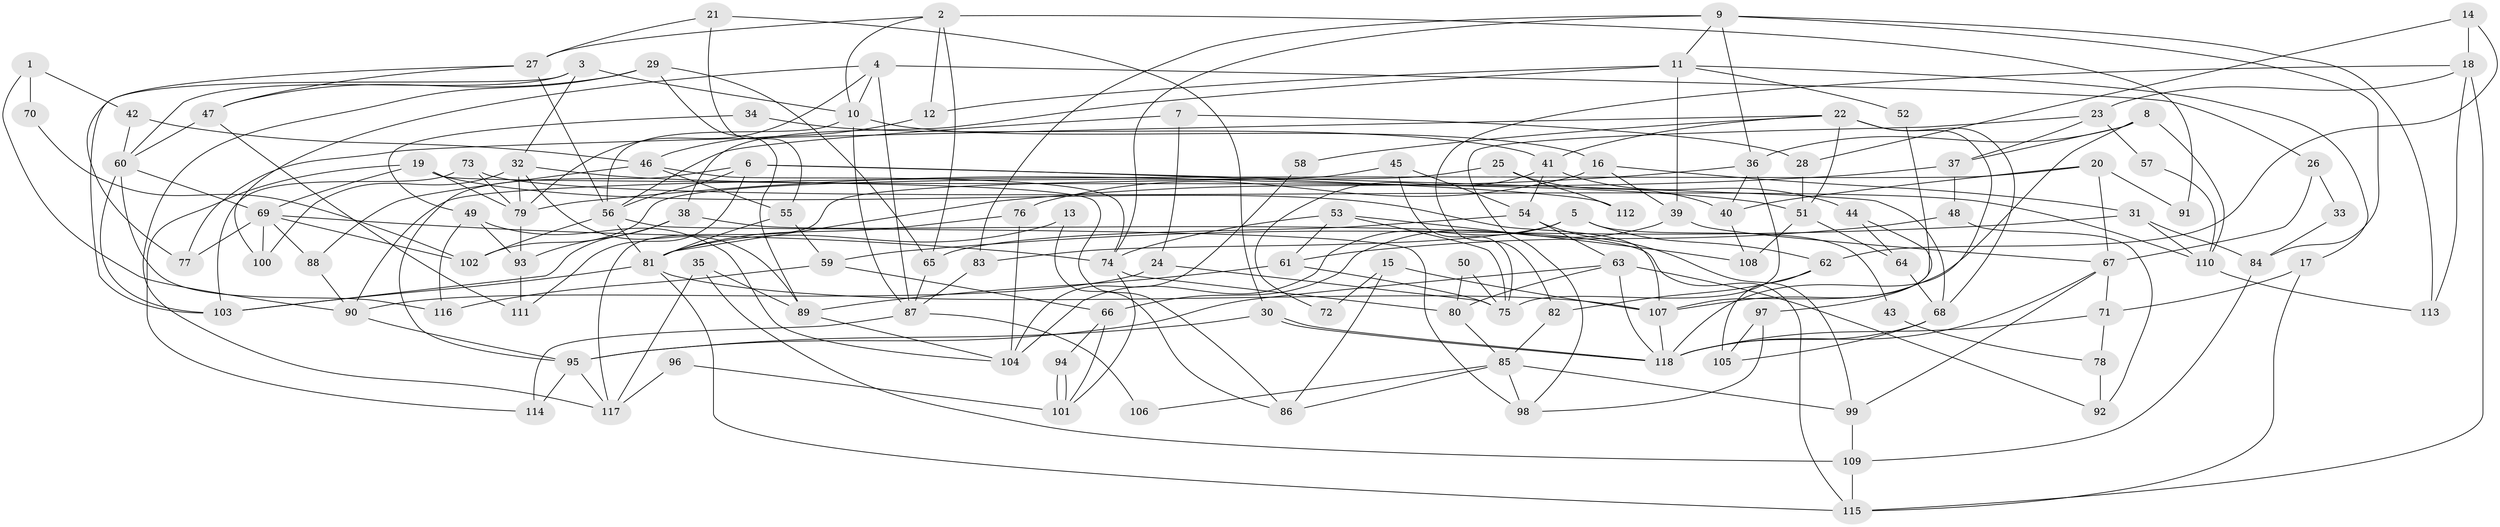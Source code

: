 // Generated by graph-tools (version 1.1) at 2025/11/02/27/25 16:11:23]
// undirected, 118 vertices, 236 edges
graph export_dot {
graph [start="1"]
  node [color=gray90,style=filled];
  1;
  2;
  3;
  4;
  5;
  6;
  7;
  8;
  9;
  10;
  11;
  12;
  13;
  14;
  15;
  16;
  17;
  18;
  19;
  20;
  21;
  22;
  23;
  24;
  25;
  26;
  27;
  28;
  29;
  30;
  31;
  32;
  33;
  34;
  35;
  36;
  37;
  38;
  39;
  40;
  41;
  42;
  43;
  44;
  45;
  46;
  47;
  48;
  49;
  50;
  51;
  52;
  53;
  54;
  55;
  56;
  57;
  58;
  59;
  60;
  61;
  62;
  63;
  64;
  65;
  66;
  67;
  68;
  69;
  70;
  71;
  72;
  73;
  74;
  75;
  76;
  77;
  78;
  79;
  80;
  81;
  82;
  83;
  84;
  85;
  86;
  87;
  88;
  89;
  90;
  91;
  92;
  93;
  94;
  95;
  96;
  97;
  98;
  99;
  100;
  101;
  102;
  103;
  104;
  105;
  106;
  107;
  108;
  109;
  110;
  111;
  112;
  113;
  114;
  115;
  116;
  117;
  118;
  1 -- 42;
  1 -- 90;
  1 -- 70;
  2 -- 65;
  2 -- 27;
  2 -- 10;
  2 -- 12;
  2 -- 91;
  3 -- 32;
  3 -- 10;
  3 -- 60;
  3 -- 103;
  4 -- 10;
  4 -- 87;
  4 -- 26;
  4 -- 79;
  4 -- 100;
  5 -- 104;
  5 -- 62;
  5 -- 43;
  5 -- 83;
  6 -- 56;
  6 -- 68;
  6 -- 95;
  6 -- 111;
  6 -- 112;
  7 -- 24;
  7 -- 56;
  7 -- 28;
  8 -- 36;
  8 -- 37;
  8 -- 107;
  8 -- 110;
  9 -- 11;
  9 -- 36;
  9 -- 74;
  9 -- 83;
  9 -- 84;
  9 -- 113;
  10 -- 56;
  10 -- 16;
  10 -- 87;
  11 -- 39;
  11 -- 38;
  11 -- 12;
  11 -- 17;
  11 -- 52;
  12 -- 46;
  13 -- 86;
  13 -- 81;
  14 -- 28;
  14 -- 18;
  14 -- 62;
  15 -- 86;
  15 -- 107;
  15 -- 72;
  16 -- 31;
  16 -- 39;
  16 -- 76;
  17 -- 71;
  17 -- 115;
  18 -- 113;
  18 -- 115;
  18 -- 23;
  18 -- 82;
  19 -- 107;
  19 -- 114;
  19 -- 69;
  19 -- 79;
  19 -- 86;
  20 -- 90;
  20 -- 67;
  20 -- 40;
  20 -- 91;
  21 -- 27;
  21 -- 55;
  21 -- 30;
  22 -- 41;
  22 -- 118;
  22 -- 51;
  22 -- 58;
  22 -- 68;
  22 -- 77;
  23 -- 98;
  23 -- 37;
  23 -- 57;
  24 -- 90;
  24 -- 75;
  25 -- 40;
  25 -- 102;
  25 -- 112;
  26 -- 67;
  26 -- 33;
  27 -- 47;
  27 -- 77;
  27 -- 56;
  28 -- 51;
  29 -- 117;
  29 -- 47;
  29 -- 65;
  29 -- 89;
  30 -- 118;
  30 -- 118;
  30 -- 95;
  31 -- 84;
  31 -- 110;
  31 -- 59;
  32 -- 100;
  32 -- 79;
  32 -- 51;
  32 -- 89;
  33 -- 84;
  34 -- 49;
  34 -- 41;
  35 -- 89;
  35 -- 109;
  35 -- 117;
  36 -- 81;
  36 -- 40;
  36 -- 75;
  37 -- 79;
  37 -- 48;
  38 -- 103;
  38 -- 115;
  38 -- 93;
  39 -- 66;
  39 -- 67;
  40 -- 108;
  41 -- 54;
  41 -- 44;
  41 -- 72;
  42 -- 60;
  42 -- 46;
  43 -- 78;
  44 -- 64;
  44 -- 97;
  45 -- 75;
  45 -- 117;
  45 -- 54;
  46 -- 74;
  46 -- 55;
  46 -- 88;
  47 -- 60;
  47 -- 111;
  48 -- 61;
  48 -- 92;
  49 -- 104;
  49 -- 93;
  49 -- 116;
  50 -- 80;
  50 -- 75;
  51 -- 64;
  51 -- 108;
  52 -- 107;
  53 -- 61;
  53 -- 74;
  53 -- 75;
  53 -- 108;
  54 -- 65;
  54 -- 63;
  54 -- 99;
  55 -- 59;
  55 -- 81;
  56 -- 81;
  56 -- 98;
  56 -- 102;
  57 -- 110;
  58 -- 104;
  59 -- 116;
  59 -- 66;
  60 -- 103;
  60 -- 69;
  60 -- 116;
  61 -- 75;
  61 -- 89;
  62 -- 82;
  62 -- 105;
  63 -- 95;
  63 -- 80;
  63 -- 92;
  63 -- 118;
  64 -- 68;
  65 -- 87;
  66 -- 101;
  66 -- 94;
  67 -- 118;
  67 -- 71;
  67 -- 99;
  68 -- 118;
  68 -- 105;
  69 -- 74;
  69 -- 77;
  69 -- 88;
  69 -- 100;
  69 -- 102;
  70 -- 102;
  71 -- 118;
  71 -- 78;
  73 -- 79;
  73 -- 103;
  73 -- 110;
  74 -- 80;
  74 -- 101;
  76 -- 81;
  76 -- 104;
  78 -- 92;
  79 -- 93;
  80 -- 85;
  81 -- 107;
  81 -- 103;
  81 -- 115;
  82 -- 85;
  83 -- 87;
  84 -- 109;
  85 -- 99;
  85 -- 86;
  85 -- 98;
  85 -- 106;
  87 -- 106;
  87 -- 114;
  88 -- 90;
  89 -- 104;
  90 -- 95;
  93 -- 111;
  94 -- 101;
  94 -- 101;
  95 -- 114;
  95 -- 117;
  96 -- 101;
  96 -- 117;
  97 -- 98;
  97 -- 105;
  99 -- 109;
  107 -- 118;
  109 -- 115;
  110 -- 113;
}
